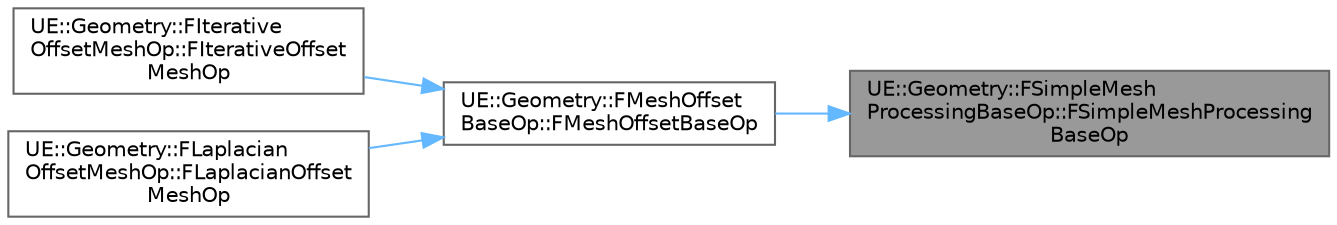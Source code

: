 digraph "UE::Geometry::FSimpleMeshProcessingBaseOp::FSimpleMeshProcessingBaseOp"
{
 // INTERACTIVE_SVG=YES
 // LATEX_PDF_SIZE
  bgcolor="transparent";
  edge [fontname=Helvetica,fontsize=10,labelfontname=Helvetica,labelfontsize=10];
  node [fontname=Helvetica,fontsize=10,shape=box,height=0.2,width=0.4];
  rankdir="RL";
  Node1 [id="Node000001",label="UE::Geometry::FSimpleMesh\lProcessingBaseOp::FSimpleMeshProcessing\lBaseOp",height=0.2,width=0.4,color="gray40", fillcolor="grey60", style="filled", fontcolor="black",tooltip=" "];
  Node1 -> Node2 [id="edge1_Node000001_Node000002",dir="back",color="steelblue1",style="solid",tooltip=" "];
  Node2 [id="Node000002",label="UE::Geometry::FMeshOffset\lBaseOp::FMeshOffsetBaseOp",height=0.2,width=0.4,color="grey40", fillcolor="white", style="filled",URL="$d6/d81/classUE_1_1Geometry_1_1FMeshOffsetBaseOp.html#aa3b975171e3c215dea39e8d0a3b3701e",tooltip=" "];
  Node2 -> Node3 [id="edge2_Node000002_Node000003",dir="back",color="steelblue1",style="solid",tooltip=" "];
  Node3 [id="Node000003",label="UE::Geometry::FIterative\lOffsetMeshOp::FIterativeOffset\lMeshOp",height=0.2,width=0.4,color="grey40", fillcolor="white", style="filled",URL="$df/d04/classUE_1_1Geometry_1_1FIterativeOffsetMeshOp.html#a67ea3b18b2a7c40500d75e731ec7eaf1",tooltip=" "];
  Node2 -> Node4 [id="edge3_Node000002_Node000004",dir="back",color="steelblue1",style="solid",tooltip=" "];
  Node4 [id="Node000004",label="UE::Geometry::FLaplacian\lOffsetMeshOp::FLaplacianOffset\lMeshOp",height=0.2,width=0.4,color="grey40", fillcolor="white", style="filled",URL="$dd/d99/classUE_1_1Geometry_1_1FLaplacianOffsetMeshOp.html#abf7b9b9111665fa6c431cbaf9d4a9858",tooltip=" "];
}

